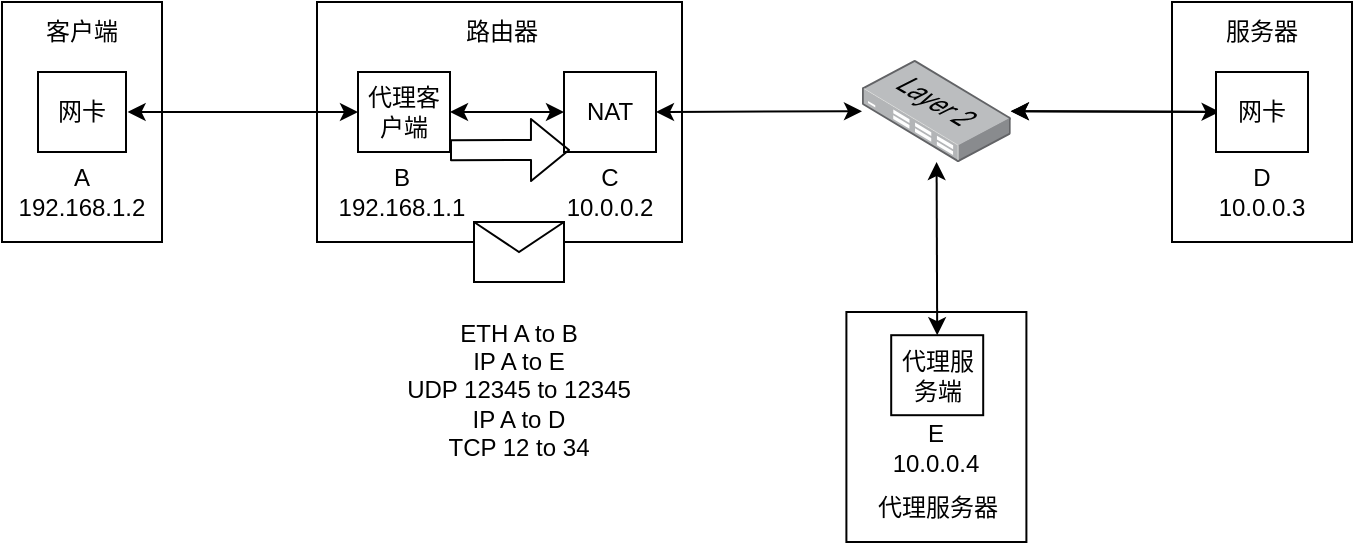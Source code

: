 <mxfile scale="4" border="0">
    <diagram id="0X3G2N7tNAbBKsN83A1v" name="Page-1">
        <mxGraphModel dx="1041" dy="540" grid="1" gridSize="10" guides="1" tooltips="1" connect="1" arrows="1" fold="1" page="1" pageScale="1" pageWidth="827" pageHeight="1169" math="0" shadow="0">
            <root>
                <mxCell id="0"/>
                <mxCell id="1" parent="0"/>
                <mxCell id="78" value="" style="rounded=0;whiteSpace=wrap;html=1;" vertex="1" parent="1">
                    <mxGeometry x="671" y="210" width="90" height="120" as="geometry"/>
                </mxCell>
                <mxCell id="79" value="" style="rounded=0;whiteSpace=wrap;html=1;" vertex="1" parent="1">
                    <mxGeometry x="508.2" y="365" width="90" height="115" as="geometry"/>
                </mxCell>
                <mxCell id="80" value="" style="rounded=0;whiteSpace=wrap;html=1;" vertex="1" parent="1">
                    <mxGeometry x="243.5" y="210" width="182.5" height="120" as="geometry"/>
                </mxCell>
                <mxCell id="81" value="" style="rounded=0;whiteSpace=wrap;html=1;" vertex="1" parent="1">
                    <mxGeometry x="86" y="210" width="80" height="120" as="geometry"/>
                </mxCell>
                <mxCell id="82" value="客户端" style="text;html=1;strokeColor=none;fillColor=none;align=center;verticalAlign=middle;whiteSpace=wrap;rounded=0;" vertex="1" parent="1">
                    <mxGeometry x="86" y="210.0" width="80" height="30" as="geometry"/>
                </mxCell>
                <mxCell id="83" value="A&lt;br&gt;192.168.1.2" style="text;html=1;strokeColor=none;fillColor=none;align=center;verticalAlign=middle;whiteSpace=wrap;rounded=0;" vertex="1" parent="1">
                    <mxGeometry x="86" y="290.0" width="80" height="30" as="geometry"/>
                </mxCell>
                <mxCell id="84" value="路由器" style="text;html=1;strokeColor=none;fillColor=none;align=center;verticalAlign=middle;whiteSpace=wrap;rounded=0;" vertex="1" parent="1">
                    <mxGeometry x="296" y="210.0" width="80" height="30" as="geometry"/>
                </mxCell>
                <mxCell id="85" value="B&lt;br&gt;192.168.1.1" style="text;html=1;strokeColor=none;fillColor=none;align=center;verticalAlign=middle;whiteSpace=wrap;rounded=0;" vertex="1" parent="1">
                    <mxGeometry x="246" y="290.0" width="80" height="30" as="geometry"/>
                </mxCell>
                <mxCell id="86" value="" style="endArrow=classic;startArrow=classic;html=1;" edge="1" parent="1">
                    <mxGeometry width="50" height="50" relative="1" as="geometry">
                        <mxPoint x="148.8" y="265" as="sourcePoint"/>
                        <mxPoint x="264" y="265" as="targetPoint"/>
                    </mxGeometry>
                </mxCell>
                <mxCell id="87" value="C&lt;br&gt;10.0.0.2" style="text;html=1;strokeColor=none;fillColor=none;align=center;verticalAlign=middle;whiteSpace=wrap;rounded=0;" vertex="1" parent="1">
                    <mxGeometry x="350" y="290.0" width="80" height="30" as="geometry"/>
                </mxCell>
                <mxCell id="88" value="服务器" style="text;html=1;strokeColor=none;fillColor=none;align=center;verticalAlign=middle;whiteSpace=wrap;rounded=0;" vertex="1" parent="1">
                    <mxGeometry x="676" y="210.0" width="80" height="30" as="geometry"/>
                </mxCell>
                <mxCell id="89" value="D&lt;br&gt;10.0.0.3" style="text;html=1;strokeColor=none;fillColor=none;align=center;verticalAlign=middle;whiteSpace=wrap;rounded=0;" vertex="1" parent="1">
                    <mxGeometry x="676" y="290.0" width="80" height="30" as="geometry"/>
                </mxCell>
                <mxCell id="90" value="" style="endArrow=classic;startArrow=classic;html=1;exitX=1;exitY=0.5;exitDx=0;exitDy=0;" edge="1" parent="1" source="99" target="91">
                    <mxGeometry width="50" height="50" relative="1" as="geometry">
                        <mxPoint x="412" y="264.933" as="sourcePoint"/>
                        <mxPoint x="456" y="140" as="targetPoint"/>
                    </mxGeometry>
                </mxCell>
                <mxCell id="91" value="" style="points=[];aspect=fixed;html=1;align=center;shadow=0;dashed=0;image;image=img/lib/allied_telesis/switch/Switch_24_port_L2.svg;" vertex="1" parent="1">
                    <mxGeometry x="516" y="239" width="74.4" height="51" as="geometry"/>
                </mxCell>
                <mxCell id="92" value="" style="endArrow=classic;startArrow=classic;html=1;" edge="1" parent="1" source="91">
                    <mxGeometry width="50" height="50" relative="1" as="geometry">
                        <mxPoint x="566" y="190.323" as="sourcePoint"/>
                        <mxPoint x="694.8" y="264.933" as="targetPoint"/>
                    </mxGeometry>
                </mxCell>
                <mxCell id="93" value="代理服务器" style="text;html=1;strokeColor=none;fillColor=none;align=center;verticalAlign=middle;whiteSpace=wrap;rounded=0;" vertex="1" parent="1">
                    <mxGeometry x="513.6" y="448.4" width="80" height="30" as="geometry"/>
                </mxCell>
                <mxCell id="94" value="E&lt;br&gt;10.0.0.4" style="text;html=1;strokeColor=none;fillColor=none;align=center;verticalAlign=middle;whiteSpace=wrap;rounded=0;" vertex="1" parent="1">
                    <mxGeometry x="512.8" y="418.4" width="80" height="30" as="geometry"/>
                </mxCell>
                <mxCell id="95" value="" style="endArrow=classic;startArrow=classic;html=1;entryX=0.5;entryY=0;entryDx=0;entryDy=0;" edge="1" parent="1" source="91" target="102">
                    <mxGeometry width="50" height="50" relative="1" as="geometry">
                        <mxPoint x="556.0" y="340.004" as="sourcePoint"/>
                        <mxPoint x="551.551" y="381.8" as="targetPoint"/>
                    </mxGeometry>
                </mxCell>
                <mxCell id="96" value="网卡" style="rounded=0;whiteSpace=wrap;html=1;" vertex="1" parent="1">
                    <mxGeometry x="104" y="245" width="44" height="40" as="geometry"/>
                </mxCell>
                <mxCell id="97" style="edgeStyle=none;html=1;exitX=1;exitY=0.5;exitDx=0;exitDy=0;entryX=0;entryY=0.5;entryDx=0;entryDy=0;startArrow=classic;startFill=1;" edge="1" parent="1" source="98" target="99">
                    <mxGeometry relative="1" as="geometry"/>
                </mxCell>
                <mxCell id="98" value="代理客户端" style="rounded=0;whiteSpace=wrap;html=1;" vertex="1" parent="1">
                    <mxGeometry x="264" y="245" width="46" height="40" as="geometry"/>
                </mxCell>
                <mxCell id="99" value="NAT" style="rounded=0;whiteSpace=wrap;html=1;" vertex="1" parent="1">
                    <mxGeometry x="367" y="245" width="46" height="40" as="geometry"/>
                </mxCell>
                <mxCell id="100" value="" style="edgeStyle=none;html=1;exitX=0;exitY=0.5;exitDx=0;exitDy=0;" edge="1" parent="1" source="101" target="91">
                    <mxGeometry relative="1" as="geometry"/>
                </mxCell>
                <mxCell id="101" value="网卡" style="rounded=0;whiteSpace=wrap;html=1;" vertex="1" parent="1">
                    <mxGeometry x="693" y="245" width="46" height="40" as="geometry"/>
                </mxCell>
                <mxCell id="102" value="代理服务端" style="rounded=0;whiteSpace=wrap;html=1;" vertex="1" parent="1">
                    <mxGeometry x="530.6" y="376.6" width="46" height="40" as="geometry"/>
                </mxCell>
                <mxCell id="27" value="" style="shape=message;html=1;html=1;outlineConnect=0;labelPosition=center;verticalLabelPosition=bottom;align=center;verticalAlign=top;" parent="1" vertex="1">
                    <mxGeometry x="322" y="320.0" width="45" height="30" as="geometry"/>
                </mxCell>
                <mxCell id="28" value="" style="shape=flexArrow;endArrow=classic;html=1;" parent="1" edge="1">
                    <mxGeometry width="50" height="50" relative="1" as="geometry">
                        <mxPoint x="310" y="284.1" as="sourcePoint"/>
                        <mxPoint x="370" y="284.0" as="targetPoint"/>
                    </mxGeometry>
                </mxCell>
                <mxCell id="29" value="ETH A to B&lt;br&gt;IP A to E&lt;br&gt;UDP 12345 to 12345&lt;br&gt;IP A to D&lt;br&gt;TCP 12 to 34" style="text;html=1;strokeColor=none;fillColor=none;align=center;verticalAlign=middle;whiteSpace=wrap;rounded=0;" parent="1" vertex="1">
                    <mxGeometry x="283.88" y="360.2" width="121.25" height="88.2" as="geometry"/>
                </mxCell>
            </root>
        </mxGraphModel>
    </diagram>
</mxfile>
